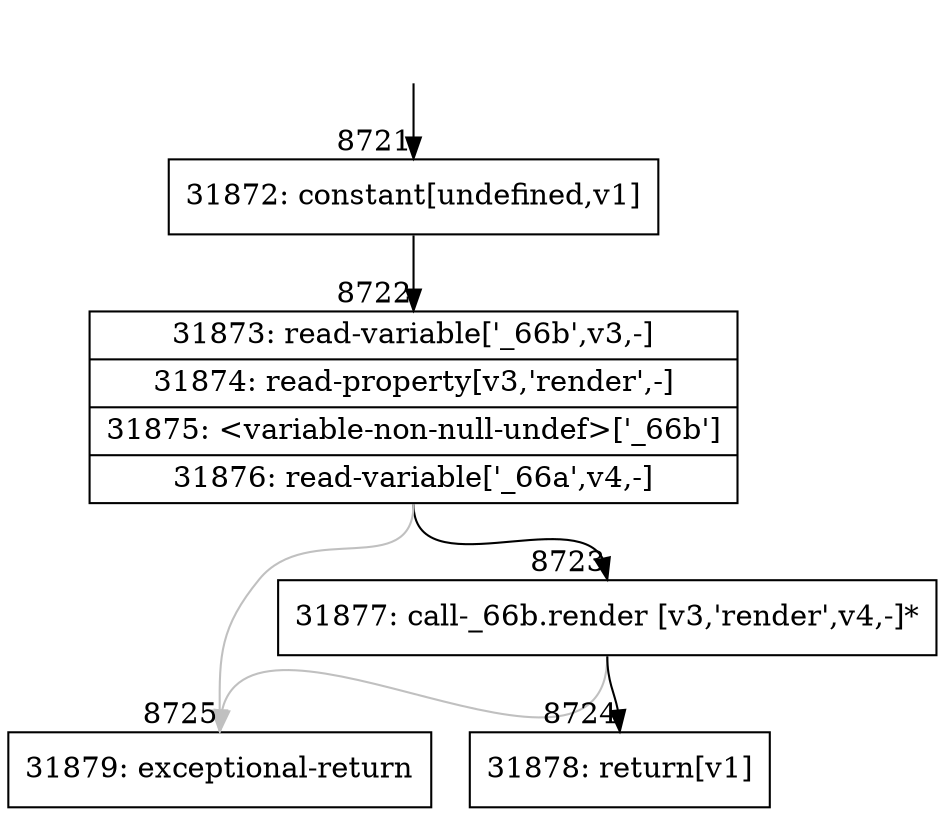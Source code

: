 digraph {
rankdir="TD"
BB_entry595[shape=none,label=""];
BB_entry595 -> BB8721 [tailport=s, headport=n, headlabel="    8721"]
BB8721 [shape=record label="{31872: constant[undefined,v1]}" ] 
BB8721 -> BB8722 [tailport=s, headport=n, headlabel="      8722"]
BB8722 [shape=record label="{31873: read-variable['_66b',v3,-]|31874: read-property[v3,'render',-]|31875: \<variable-non-null-undef\>['_66b']|31876: read-variable['_66a',v4,-]}" ] 
BB8722 -> BB8723 [tailport=s, headport=n, headlabel="      8723"]
BB8722 -> BB8725 [tailport=s, headport=n, color=gray, headlabel="      8725"]
BB8723 [shape=record label="{31877: call-_66b.render [v3,'render',v4,-]*}" ] 
BB8723 -> BB8724 [tailport=s, headport=n, headlabel="      8724"]
BB8723 -> BB8725 [tailport=s, headport=n, color=gray]
BB8724 [shape=record label="{31878: return[v1]}" ] 
BB8725 [shape=record label="{31879: exceptional-return}" ] 
//#$~ 6251
}
